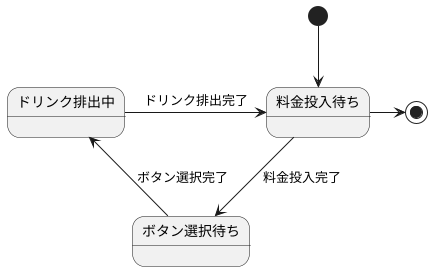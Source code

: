@startuml
[*] --> 料金投入待ち
料金投入待ち --> ボタン選択待ち: 料金投入完了
ボタン選択待ち --> ドリンク排出中: ボタン選択完了
ドリンク排出中 -> 料金投入待ち: ドリンク排出完了
料金投入待ち -right-> [*]
@enduml
